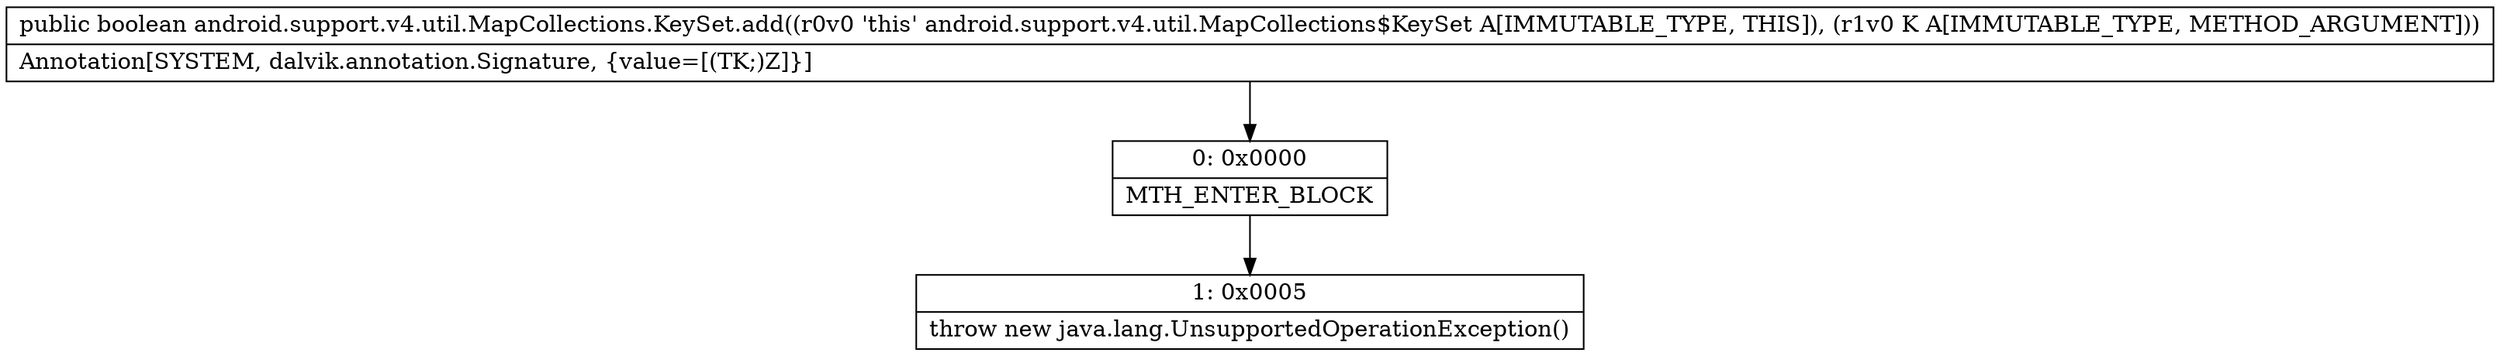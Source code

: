 digraph "CFG forandroid.support.v4.util.MapCollections.KeySet.add(Ljava\/lang\/Object;)Z" {
Node_0 [shape=record,label="{0\:\ 0x0000|MTH_ENTER_BLOCK\l}"];
Node_1 [shape=record,label="{1\:\ 0x0005|throw new java.lang.UnsupportedOperationException()\l}"];
MethodNode[shape=record,label="{public boolean android.support.v4.util.MapCollections.KeySet.add((r0v0 'this' android.support.v4.util.MapCollections$KeySet A[IMMUTABLE_TYPE, THIS]), (r1v0 K A[IMMUTABLE_TYPE, METHOD_ARGUMENT]))  | Annotation[SYSTEM, dalvik.annotation.Signature, \{value=[(TK;)Z]\}]\l}"];
MethodNode -> Node_0;
Node_0 -> Node_1;
}

